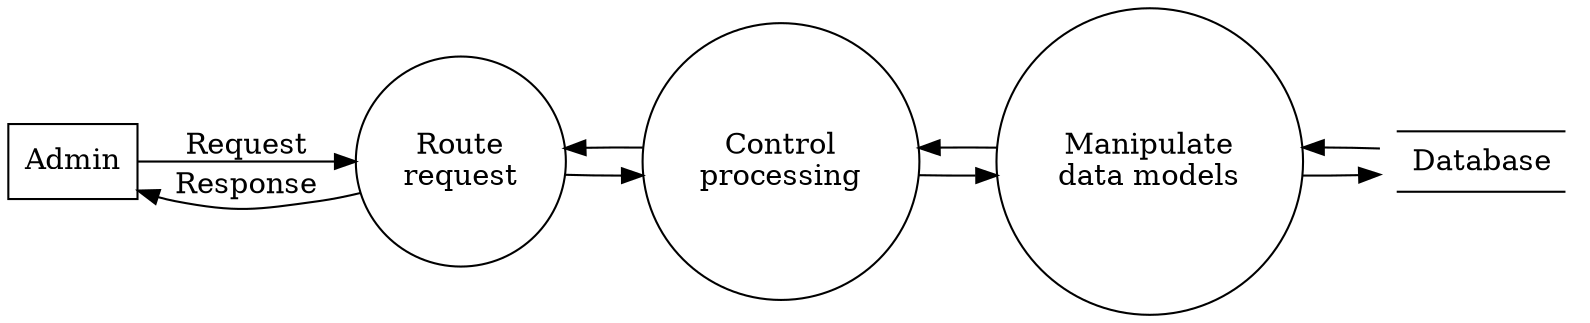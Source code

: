 digraph data_flow_diagram {
    rankdir = "LR"
    node [ shape = circle ]
    
    Admin [ shape = box ]
    
    Admin -> "Route\nrequest" [ label = "Request" ]
    "Route\nrequest" -> Admin [ label = "Response" ]
    "Route\nrequest" -> "Control\nprocessing"
    "Control\nprocessing" -> "Route\nrequest"
    "Control\nprocessing" -> "Manipulate\ndata models"
    "Manipulate\ndata models" -> "Control\nprocessing"
    "Manipulate\ndata models" -> "Database"
    
    Database [
        label = <
            <TABLE BORDER="1" SIDES="TB" CELLBORDER="0" CELLPADDING="6" CELLSPACING="0">
                <TR><TD>Database</TD></TR>
            </TABLE>
        >,
        shape = none ]
    
    Database -> "Manipulate\ndata models"
}
